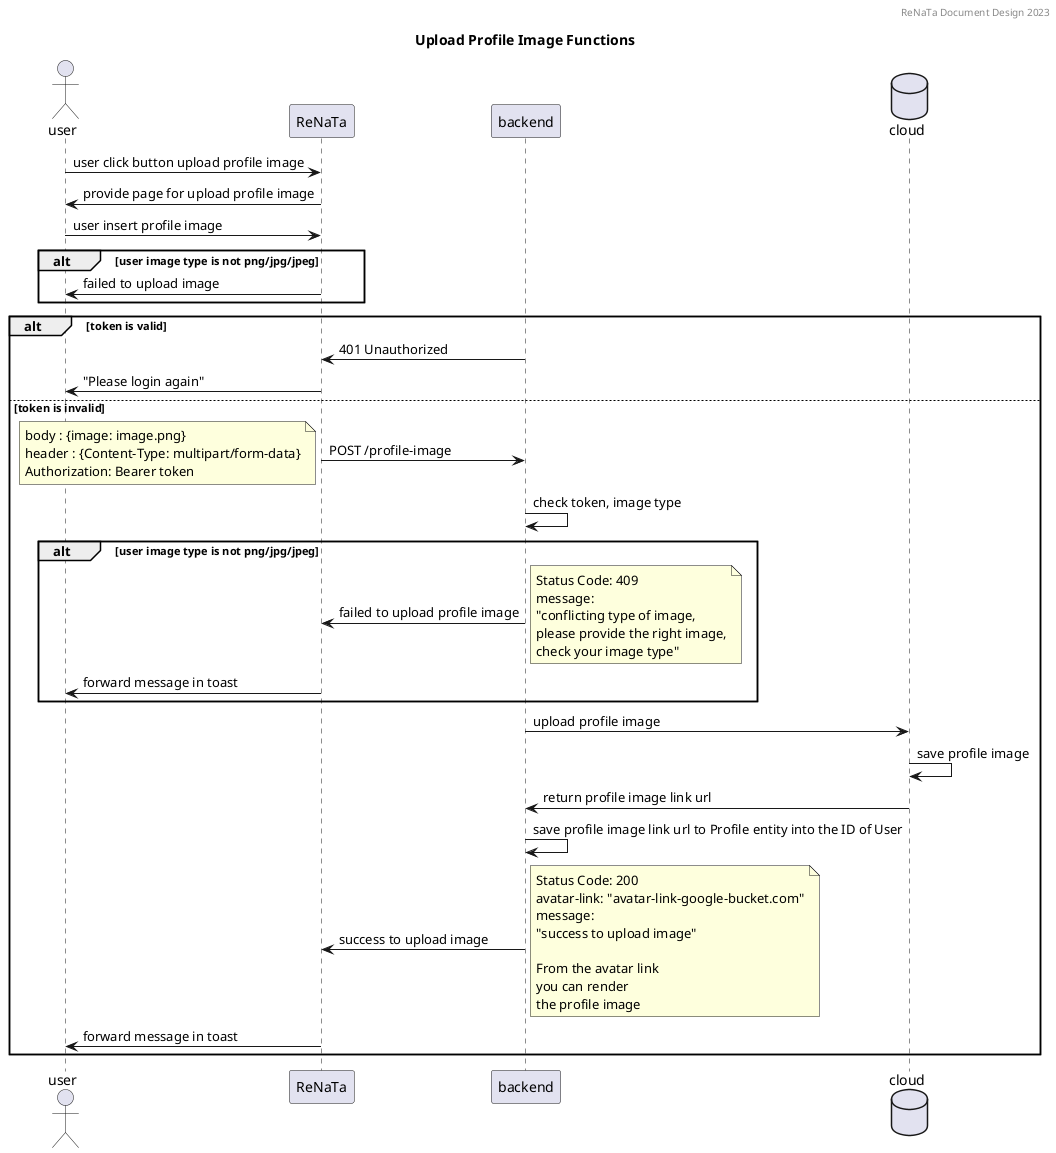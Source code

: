 @startuml
header ReNaTa Document Design 2023
title Upload Profile Image Functions

actor user
participant ReNaTa
participant backend
database cloud

user -> ReNaTa: user click button upload profile image 
user <- ReNaTa: provide page for upload profile image
user -> ReNaTa: user insert profile image 

alt user image type is not png/jpg/jpeg
    ReNaTa -> user: failed to upload image
end

alt token is valid
    backend -> ReNaTa: 401 Unauthorized
    user <- ReNaTa: "Please login again"
else token is invalid
    ReNaTa-> backend: POST /profile-image 
    note left: body : {image: image.png}\nheader : {Content-Type: multipart/form-data}\nAuthorization: Bearer token
    backend -> backend: check token, image type
    alt user image type is not png/jpg/jpeg
        backend->ReNaTa: failed to upload profile image 
        note right: Status Code: 409\nmessage:\n"conflicting type of image,\nplease provide the right image,\ncheck your image type"
        ReNaTa->user: forward message in toast
    end

    backend -> cloud: upload profile image
    cloud -> cloud: save profile image
    cloud -> backend: return profile image link url
    backend -> backend: save profile image link url to Profile entity into the ID of User
    backend -> ReNaTa: success to upload image
    note right: Status Code: 200\navatar-link: "avatar-link-google-bucket.com"\nmessage:\n"success to upload image"\n\nFrom the avatar link\nyou can render\nthe profile image
    ReNaTa -> user: forward message in toast
end
@enduml